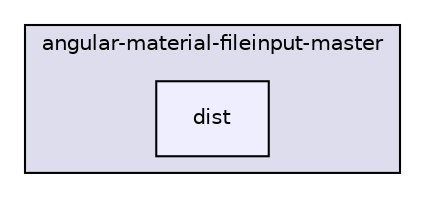 digraph "libs/angular/angular-material-fileinput-master/dist" {
  compound=true
  node [ fontsize="10", fontname="Helvetica"];
  edge [ labelfontsize="10", labelfontname="Helvetica"];
  subgraph clusterdir_e61747bd0128d8a782c36ae884c5dd16 {
    graph [ bgcolor="#ddddee", pencolor="black", label="angular-material-fileinput-master" fontname="Helvetica", fontsize="10", URL="dir_e61747bd0128d8a782c36ae884c5dd16.html"]
  dir_848bfd883a04eb3a0ea2c847f13a3917 [shape=box, label="dist", style="filled", fillcolor="#eeeeff", pencolor="black", URL="dir_848bfd883a04eb3a0ea2c847f13a3917.html"];
  }
}
